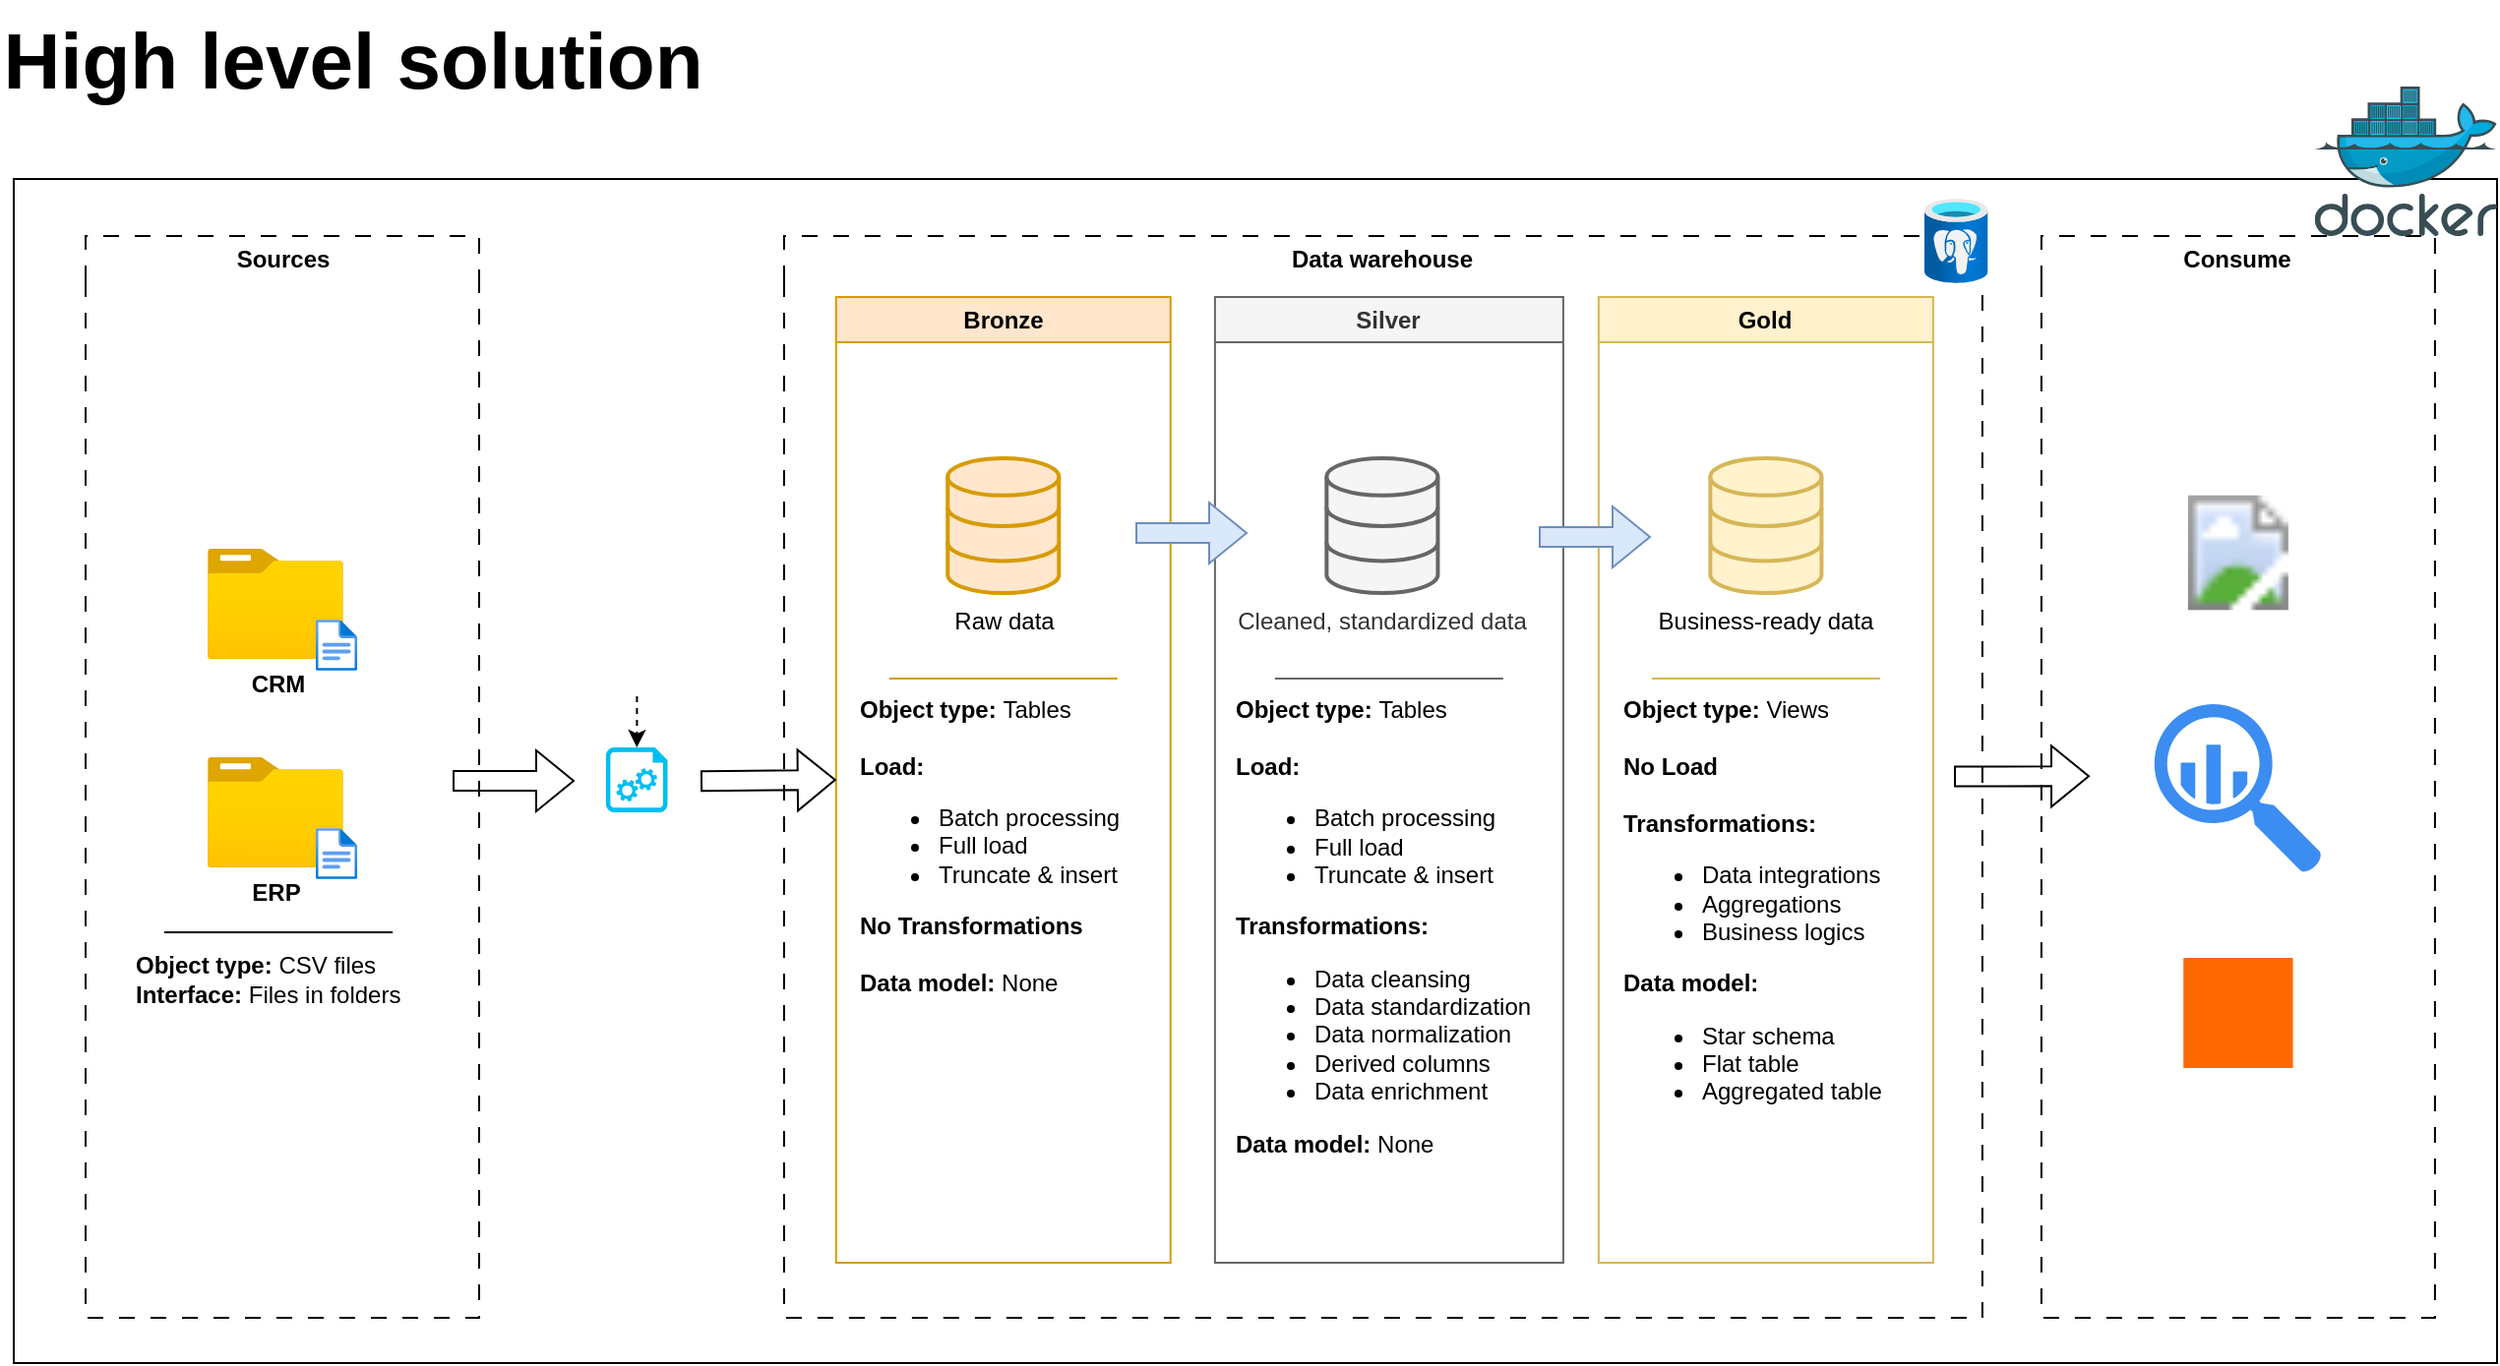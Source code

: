 <mxfile version="28.0.6" pages="3">
  <diagram name="High level solution" id="DK9Ep5LIl_I_j6nnMo4f">
    <mxGraphModel dx="2661" dy="631" grid="0" gridSize="10" guides="1" tooltips="1" connect="1" arrows="1" fold="1" page="0" pageScale="1" pageWidth="850" pageHeight="1100" background="#ffffff" math="0" shadow="0">
      <root>
        <mxCell id="0" />
        <mxCell id="1" parent="0" />
        <mxCell id="jfXP0U7fnwAV7jF9gjKp-58" value="" style="rounded=0;whiteSpace=wrap;html=1;fillColor=none;" vertex="1" parent="1">
          <mxGeometry x="-472" y="689" width="1262" height="602" as="geometry" />
        </mxCell>
        <mxCell id="jfXP0U7fnwAV7jF9gjKp-1" value="Sources" style="swimlane;whiteSpace=wrap;html=1;swimlaneLine=0;dashed=1;dashPattern=8 8;" vertex="1" parent="1">
          <mxGeometry x="-435.5" y="718" width="200" height="550" as="geometry" />
        </mxCell>
        <mxCell id="jfXP0U7fnwAV7jF9gjKp-6" value="" style="group" vertex="1" connectable="0" parent="jfXP0U7fnwAV7jF9gjKp-1">
          <mxGeometry x="61.95" y="265" width="76.1" height="82" as="geometry" />
        </mxCell>
        <mxCell id="jfXP0U7fnwAV7jF9gjKp-57" value="" style="group" vertex="1" connectable="0" parent="jfXP0U7fnwAV7jF9gjKp-6">
          <mxGeometry width="76.1" height="82" as="geometry" />
        </mxCell>
        <mxCell id="jfXP0U7fnwAV7jF9gjKp-7" value="" style="image;aspect=fixed;html=1;points=[];align=center;fontSize=12;image=img/lib/azure2/general/Folder_Blank.svg;" vertex="1" parent="jfXP0U7fnwAV7jF9gjKp-57">
          <mxGeometry width="69" height="56.0" as="geometry" />
        </mxCell>
        <mxCell id="jfXP0U7fnwAV7jF9gjKp-8" value="" style="image;aspect=fixed;html=1;points=[];align=center;fontSize=12;image=img/lib/azure2/general/File.svg;" vertex="1" parent="jfXP0U7fnwAV7jF9gjKp-57">
          <mxGeometry x="55" y="36" width="21.1" height="26" as="geometry" />
        </mxCell>
        <mxCell id="jfXP0U7fnwAV7jF9gjKp-9" value="ERP" style="text;html=1;align=center;verticalAlign=middle;resizable=0;points=[];autosize=1;strokeColor=none;fillColor=none;fontStyle=1" vertex="1" parent="jfXP0U7fnwAV7jF9gjKp-57">
          <mxGeometry x="13" y="56" width="43" height="26" as="geometry" />
        </mxCell>
        <mxCell id="jfXP0U7fnwAV7jF9gjKp-10" value="" style="endArrow=none;html=1;rounded=0;" edge="1" parent="jfXP0U7fnwAV7jF9gjKp-1">
          <mxGeometry width="50" height="50" relative="1" as="geometry">
            <mxPoint x="40" y="354" as="sourcePoint" />
            <mxPoint x="156" y="354" as="targetPoint" />
          </mxGeometry>
        </mxCell>
        <mxCell id="jfXP0U7fnwAV7jF9gjKp-11" value="&lt;b&gt;Object type:&lt;/b&gt; CSV files&lt;div&gt;&lt;b&gt;Interface: &lt;/b&gt;Files in folders&lt;/div&gt;" style="text;html=1;align=left;verticalAlign=middle;resizable=0;points=[];autosize=1;strokeColor=none;fillColor=none;" vertex="1" parent="jfXP0U7fnwAV7jF9gjKp-1">
          <mxGeometry x="23.5" y="357" width="153" height="41" as="geometry" />
        </mxCell>
        <mxCell id="jfXP0U7fnwAV7jF9gjKp-56" value="" style="group" vertex="1" connectable="0" parent="jfXP0U7fnwAV7jF9gjKp-1">
          <mxGeometry x="61.95" y="159" width="76.1" height="82" as="geometry" />
        </mxCell>
        <mxCell id="jfXP0U7fnwAV7jF9gjKp-2" value="CRM" style="text;html=1;align=center;verticalAlign=middle;resizable=0;points=[];autosize=1;strokeColor=none;fillColor=none;fontStyle=1" vertex="1" parent="jfXP0U7fnwAV7jF9gjKp-56">
          <mxGeometry x="13.5" y="56" width="45" height="26" as="geometry" />
        </mxCell>
        <mxCell id="jfXP0U7fnwAV7jF9gjKp-3" value="" style="group" vertex="1" connectable="0" parent="jfXP0U7fnwAV7jF9gjKp-56">
          <mxGeometry width="76.1" height="62" as="geometry" />
        </mxCell>
        <mxCell id="jfXP0U7fnwAV7jF9gjKp-4" value="" style="image;aspect=fixed;html=1;points=[];align=center;fontSize=12;image=img/lib/azure2/general/Folder_Blank.svg;" vertex="1" parent="jfXP0U7fnwAV7jF9gjKp-3">
          <mxGeometry width="69" height="56.0" as="geometry" />
        </mxCell>
        <mxCell id="jfXP0U7fnwAV7jF9gjKp-5" value="" style="image;aspect=fixed;html=1;points=[];align=center;fontSize=12;image=img/lib/azure2/general/File.svg;" vertex="1" parent="jfXP0U7fnwAV7jF9gjKp-3">
          <mxGeometry x="55" y="36" width="21.1" height="26" as="geometry" />
        </mxCell>
        <mxCell id="jfXP0U7fnwAV7jF9gjKp-12" value="Data warehouse" style="swimlane;whiteSpace=wrap;html=1;swimlaneLine=0;dashed=1;dashPattern=8 8;" vertex="1" parent="1">
          <mxGeometry x="-80.55" y="718" width="609" height="550" as="geometry" />
        </mxCell>
        <mxCell id="jfXP0U7fnwAV7jF9gjKp-13" value="Bronze" style="swimlane;whiteSpace=wrap;html=1;fillColor=#ffe6cc;strokeColor=#d79b00;" vertex="1" parent="jfXP0U7fnwAV7jF9gjKp-12">
          <mxGeometry x="26.44" y="31" width="170" height="491" as="geometry">
            <mxRectangle x="24" y="40" width="73" height="26" as="alternateBounds" />
          </mxGeometry>
        </mxCell>
        <mxCell id="jfXP0U7fnwAV7jF9gjKp-14" value="Raw data" style="html=1;verticalLabelPosition=bottom;align=center;labelBackgroundColor=#ffffff;verticalAlign=top;strokeWidth=2;strokeColor=#d79b00;shadow=0;dashed=0;shape=mxgraph.ios7.icons.data;fillColor=#ffe6cc;" vertex="1" parent="jfXP0U7fnwAV7jF9gjKp-13">
          <mxGeometry x="56.73" y="82" width="56.53" height="68.55" as="geometry" />
        </mxCell>
        <mxCell id="jfXP0U7fnwAV7jF9gjKp-15" value="" style="endArrow=none;html=1;rounded=0;fillColor=#ffe6cc;strokeColor=#d79b00;" edge="1" parent="jfXP0U7fnwAV7jF9gjKp-13">
          <mxGeometry width="50" height="50" relative="1" as="geometry">
            <mxPoint x="27.0" y="194.0" as="sourcePoint" />
            <mxPoint x="143" y="194.0" as="targetPoint" />
          </mxGeometry>
        </mxCell>
        <mxCell id="jfXP0U7fnwAV7jF9gjKp-16" value="&lt;b&gt;Object type:&lt;/b&gt;&amp;nbsp;Tables&lt;div&gt;&lt;br&gt;&lt;/div&gt;&lt;div&gt;&lt;b&gt;Load:&lt;/b&gt;&lt;/div&gt;&lt;div&gt;&lt;ul&gt;&lt;li&gt;Batch processing&lt;/li&gt;&lt;li&gt;Full load&lt;/li&gt;&lt;li&gt;Truncate &amp;amp; insert&lt;/li&gt;&lt;/ul&gt;&lt;div&gt;&lt;b&gt;No Transformations&lt;/b&gt;&lt;/div&gt;&lt;/div&gt;&lt;div&gt;&lt;b&gt;&lt;br&gt;&lt;/b&gt;&lt;/div&gt;&lt;div&gt;&lt;div&gt;&lt;b&gt;Data model:&lt;/b&gt; None&lt;/div&gt;&lt;/div&gt;" style="text;html=1;align=left;verticalAlign=middle;resizable=0;points=[];autosize=1;strokeColor=none;fillColor=none;" vertex="1" parent="jfXP0U7fnwAV7jF9gjKp-13">
          <mxGeometry x="9.995" y="196" width="150" height="166" as="geometry" />
        </mxCell>
        <mxCell id="jfXP0U7fnwAV7jF9gjKp-17" value="Silver" style="swimlane;whiteSpace=wrap;html=1;fillColor=#f5f5f5;strokeColor=#666666;fontColor=#333333;" vertex="1" parent="jfXP0U7fnwAV7jF9gjKp-12">
          <mxGeometry x="219" y="31" width="177" height="491" as="geometry" />
        </mxCell>
        <mxCell id="jfXP0U7fnwAV7jF9gjKp-18" value="" style="endArrow=none;html=1;rounded=0;fillColor=#f5f5f5;strokeColor=#666666;" edge="1" parent="jfXP0U7fnwAV7jF9gjKp-17">
          <mxGeometry width="50" height="50" relative="1" as="geometry">
            <mxPoint x="30.5" y="194" as="sourcePoint" />
            <mxPoint x="146.5" y="194" as="targetPoint" />
          </mxGeometry>
        </mxCell>
        <mxCell id="jfXP0U7fnwAV7jF9gjKp-19" value="Cleaned, standardized data" style="html=1;verticalLabelPosition=bottom;align=center;labelBackgroundColor=#ffffff;verticalAlign=top;strokeWidth=2;strokeColor=#666666;shadow=0;dashed=0;shape=mxgraph.ios7.icons.data;fillColor=#f5f5f5;fontColor=#333333;" vertex="1" parent="jfXP0U7fnwAV7jF9gjKp-17">
          <mxGeometry x="56.73" y="82" width="56.53" height="68.55" as="geometry" />
        </mxCell>
        <mxCell id="jfXP0U7fnwAV7jF9gjKp-20" value="&lt;b&gt;Object type:&lt;/b&gt;&amp;nbsp;Tables&lt;div&gt;&lt;br&gt;&lt;/div&gt;&lt;div&gt;&lt;b&gt;Load:&lt;/b&gt;&lt;/div&gt;&lt;div&gt;&lt;ul&gt;&lt;li&gt;Batch processing&lt;/li&gt;&lt;li&gt;Full load&lt;/li&gt;&lt;li&gt;Truncate &amp;amp; insert&lt;/li&gt;&lt;/ul&gt;&lt;div&gt;&lt;b&gt;Transformations:&lt;/b&gt;&lt;/div&gt;&lt;/div&gt;&lt;div&gt;&lt;ul&gt;&lt;li&gt;Data cleansing&lt;/li&gt;&lt;li&gt;Data standardization&lt;/li&gt;&lt;li&gt;Data normalization&lt;/li&gt;&lt;li&gt;Derived columns&lt;/li&gt;&lt;li&gt;Data enrichment&lt;/li&gt;&lt;/ul&gt;&lt;div&gt;&lt;b&gt;Data model:&lt;/b&gt; None&lt;/div&gt;&lt;/div&gt;" style="text;html=1;align=left;verticalAlign=middle;resizable=0;points=[];autosize=1;strokeColor=none;fillColor=none;" vertex="1" parent="jfXP0U7fnwAV7jF9gjKp-17">
          <mxGeometry x="9" y="196" width="168" height="247" as="geometry" />
        </mxCell>
        <mxCell id="jfXP0U7fnwAV7jF9gjKp-25" value="" style="shape=flexArrow;endArrow=classic;html=1;rounded=0;fillColor=#dae8fc;strokeColor=#6c8ebf;" edge="1" parent="jfXP0U7fnwAV7jF9gjKp-17">
          <mxGeometry width="50" height="50" relative="1" as="geometry">
            <mxPoint x="-40.45" y="120.001" as="sourcePoint" />
            <mxPoint x="16.55" y="120.001" as="targetPoint" />
          </mxGeometry>
        </mxCell>
        <mxCell id="jfXP0U7fnwAV7jF9gjKp-21" value="Gold" style="swimlane;whiteSpace=wrap;html=1;fillColor=#fff2cc;strokeColor=#d6b656;" vertex="1" parent="jfXP0U7fnwAV7jF9gjKp-12">
          <mxGeometry x="413.995" y="31" width="170" height="491" as="geometry" />
        </mxCell>
        <mxCell id="jfXP0U7fnwAV7jF9gjKp-22" value="" style="endArrow=none;html=1;rounded=0;fillColor=#fff2cc;strokeColor=#d6b656;" edge="1" parent="jfXP0U7fnwAV7jF9gjKp-21">
          <mxGeometry width="50" height="50" relative="1" as="geometry">
            <mxPoint x="27" y="194.0" as="sourcePoint" />
            <mxPoint x="143" y="194.0" as="targetPoint" />
          </mxGeometry>
        </mxCell>
        <mxCell id="jfXP0U7fnwAV7jF9gjKp-23" value="Business-ready data" style="html=1;verticalLabelPosition=bottom;align=center;labelBackgroundColor=#ffffff;verticalAlign=top;strokeWidth=2;strokeColor=#d6b656;shadow=0;dashed=0;shape=mxgraph.ios7.icons.data;fillColor=#fff2cc;" vertex="1" parent="jfXP0U7fnwAV7jF9gjKp-21">
          <mxGeometry x="56.735" y="82" width="56.53" height="68.55" as="geometry" />
        </mxCell>
        <mxCell id="jfXP0U7fnwAV7jF9gjKp-24" value="&lt;b&gt;Object type:&lt;/b&gt;&amp;nbsp;Views&lt;div&gt;&lt;div&gt;&lt;br&gt;&lt;/div&gt;&lt;div&gt;&lt;b&gt;No Load&lt;/b&gt;&lt;/div&gt;&lt;div&gt;&lt;b&gt;&lt;br&gt;&lt;/b&gt;&lt;/div&gt;&lt;div&gt;&lt;div&gt;&lt;b&gt;Transformations:&lt;/b&gt;&lt;/div&gt;&lt;/div&gt;&lt;div&gt;&lt;ul&gt;&lt;li&gt;Data integrations&lt;/li&gt;&lt;li&gt;Aggregations&lt;/li&gt;&lt;li&gt;Business logics&lt;/li&gt;&lt;/ul&gt;&lt;div&gt;&lt;b&gt;Data model:&lt;/b&gt;&lt;/div&gt;&lt;/div&gt;&lt;div&gt;&lt;ul&gt;&lt;li&gt;Star schema&lt;/li&gt;&lt;li&gt;Flat table&lt;/li&gt;&lt;li&gt;Aggregated table&lt;/li&gt;&lt;/ul&gt;&lt;/div&gt;&lt;/div&gt;" style="text;html=1;align=left;verticalAlign=middle;resizable=0;points=[];autosize=1;strokeColor=none;fillColor=none;" vertex="1" parent="jfXP0U7fnwAV7jF9gjKp-21">
          <mxGeometry x="10.5" y="196" width="149" height="233" as="geometry" />
        </mxCell>
        <mxCell id="jfXP0U7fnwAV7jF9gjKp-74" value="" style="image;aspect=fixed;html=1;points=[];align=center;fontSize=12;image=img/lib/azure2/databases/Azure_Database_PostgreSQL_Server.svg;" vertex="1" parent="jfXP0U7fnwAV7jF9gjKp-12">
          <mxGeometry x="579.55" y="-19" width="32.25" height="43" as="geometry" />
        </mxCell>
        <mxCell id="jfXP0U7fnwAV7jF9gjKp-27" value="Consume" style="swimlane;whiteSpace=wrap;html=1;swimlaneLine=0;dashed=1;dashPattern=8 8;" vertex="1" parent="1">
          <mxGeometry x="558.45" y="718" width="200" height="550" as="geometry" />
        </mxCell>
        <mxCell id="jfXP0U7fnwAV7jF9gjKp-28" value="" style="image;aspect=fixed;html=1;points=[];align=center;fontSize=12;image=img/lib/azure2/power_platform/PowerBI.svg;" vertex="1" parent="jfXP0U7fnwAV7jF9gjKp-27">
          <mxGeometry x="74.5" y="127" width="51" height="68" as="geometry" />
        </mxCell>
        <mxCell id="jfXP0U7fnwAV7jF9gjKp-29" value="" style="sketch=0;html=1;aspect=fixed;strokeColor=none;shadow=0;fillColor=#3B8DF1;verticalAlign=top;labelPosition=center;verticalLabelPosition=bottom;shape=mxgraph.gcp2.big_query" vertex="1" parent="jfXP0U7fnwAV7jF9gjKp-27">
          <mxGeometry x="57.43" y="238" width="85.14" height="86" as="geometry" />
        </mxCell>
        <mxCell id="jfXP0U7fnwAV7jF9gjKp-30" value="" style="points=[];aspect=fixed;html=1;align=center;shadow=0;dashed=0;fillColor=#FF6A00;strokeColor=none;shape=mxgraph.alibaba_cloud.machine_learning;" vertex="1" parent="jfXP0U7fnwAV7jF9gjKp-27">
          <mxGeometry x="72.17" y="367" width="55.66" height="56" as="geometry" />
        </mxCell>
        <mxCell id="jfXP0U7fnwAV7jF9gjKp-34" value="High level solution" style="text;html=1;align=center;verticalAlign=middle;resizable=0;points=[];autosize=1;strokeColor=none;fillColor=none;fontStyle=1;fontSize=40;" vertex="1" parent="1">
          <mxGeometry x="-472.0" y="598" width="343" height="60" as="geometry" />
        </mxCell>
        <mxCell id="jfXP0U7fnwAV7jF9gjKp-26" value="" style="shape=flexArrow;endArrow=classic;html=1;rounded=0;fillColor=#dae8fc;strokeColor=#6c8ebf;" edge="1" parent="1">
          <mxGeometry width="50" height="50" relative="1" as="geometry">
            <mxPoint x="303" y="871" as="sourcePoint" />
            <mxPoint x="360" y="871" as="targetPoint" />
          </mxGeometry>
        </mxCell>
        <mxCell id="jfXP0U7fnwAV7jF9gjKp-59" value="" style="image;sketch=0;aspect=fixed;html=1;points=[];align=center;fontSize=12;image=img/lib/mscae/Docker.svg;" vertex="1" parent="1">
          <mxGeometry x="697.32" y="642" width="92.68" height="76" as="geometry" />
        </mxCell>
        <mxCell id="jfXP0U7fnwAV7jF9gjKp-63" value="" style="shape=flexArrow;endArrow=classic;html=1;rounded=0;entryX=0;entryY=0.5;entryDx=0;entryDy=0;" edge="1" parent="1" target="jfXP0U7fnwAV7jF9gjKp-13">
          <mxGeometry width="50" height="50" relative="1" as="geometry">
            <mxPoint x="-123" y="995.111" as="sourcePoint" />
            <mxPoint x="-114" y="1073.111" as="targetPoint" />
          </mxGeometry>
        </mxCell>
        <mxCell id="1W8CSNj537qYV4bnTyHB-1" value="" style="shape=image;verticalLabelPosition=bottom;verticalAlign=top;imageAspect=0;aspect=fixed;image=https://apache.org/logos/res/spark/spark.png" parent="1" vertex="1">
          <mxGeometry x="-215.95" y="889" width="121.15" height="63" as="geometry" />
        </mxCell>
        <mxCell id="jfXP0U7fnwAV7jF9gjKp-67" value="" style="shape=flexArrow;endArrow=classic;html=1;rounded=0;" edge="1" parent="1">
          <mxGeometry width="50" height="50" relative="1" as="geometry">
            <mxPoint x="-249" y="995" as="sourcePoint" />
            <mxPoint x="-187" y="995" as="targetPoint" />
          </mxGeometry>
        </mxCell>
        <mxCell id="jfXP0U7fnwAV7jF9gjKp-64" value="" style="verticalLabelPosition=bottom;html=1;verticalAlign=top;align=center;strokeColor=none;fillColor=#00BEF2;shape=mxgraph.azure.startup_task;pointerEvents=1;" vertex="1" parent="1">
          <mxGeometry x="-171.05" y="978" width="31.35" height="33" as="geometry" />
        </mxCell>
        <mxCell id="jfXP0U7fnwAV7jF9gjKp-68" style="edgeStyle=orthogonalEdgeStyle;rounded=0;orthogonalLoop=1;jettySize=auto;html=1;entryX=0.5;entryY=0;entryDx=0;entryDy=0;entryPerimeter=0;dashed=1;" edge="1" parent="1" source="1W8CSNj537qYV4bnTyHB-1" target="jfXP0U7fnwAV7jF9gjKp-64">
          <mxGeometry relative="1" as="geometry" />
        </mxCell>
        <mxCell id="jfXP0U7fnwAV7jF9gjKp-75" value="" style="shape=flexArrow;endArrow=classic;html=1;rounded=0;entryX=0;entryY=0.5;entryDx=0;entryDy=0;" edge="1" parent="1">
          <mxGeometry width="50" height="50" relative="1" as="geometry">
            <mxPoint x="514" y="992.731" as="sourcePoint" />
            <mxPoint x="583" y="992.62" as="targetPoint" />
          </mxGeometry>
        </mxCell>
      </root>
    </mxGraphModel>
  </diagram>
  <diagram id="HhFHjO2qFlkdt15dgmTd" name="Data Flow">
    <mxGraphModel dx="1641" dy="688" grid="0" gridSize="10" guides="1" tooltips="1" connect="1" arrows="1" fold="1" page="0" pageScale="1" pageWidth="850" pageHeight="1100" background="#FFFFFF" math="0" shadow="0">
      <root>
        <mxCell id="0" />
        <mxCell id="1" parent="0" />
        <mxCell id="-L58idFECdPpDMa4BPB3-1" value="Data flow" style="text;html=1;align=left;verticalAlign=middle;resizable=0;points=[];autosize=1;strokeColor=none;fillColor=none;fontStyle=1;fontSize=40;" vertex="1" parent="1">
          <mxGeometry x="-316.0" y="117" width="185" height="60" as="geometry" />
        </mxCell>
        <mxCell id="-L58idFECdPpDMa4BPB3-2" value="Sources" style="swimlane;whiteSpace=wrap;html=1;swimlaneLine=0;dashed=1;dashPattern=8 8;" vertex="1" parent="1">
          <mxGeometry x="-316" y="204" width="200" height="401" as="geometry" />
        </mxCell>
        <mxCell id="-L58idFECdPpDMa4BPB3-3" value="" style="group" vertex="1" connectable="0" parent="-L58idFECdPpDMa4BPB3-2">
          <mxGeometry x="61.0" y="260" width="76.1" height="82" as="geometry" />
        </mxCell>
        <mxCell id="-L58idFECdPpDMa4BPB3-4" value="" style="image;aspect=fixed;html=1;points=[];align=center;fontSize=12;image=img/lib/azure2/general/Folder_Blank.svg;" vertex="1" parent="-L58idFECdPpDMa4BPB3-3">
          <mxGeometry width="69" height="56.0" as="geometry" />
        </mxCell>
        <mxCell id="-L58idFECdPpDMa4BPB3-5" value="" style="image;aspect=fixed;html=1;points=[];align=center;fontSize=12;image=img/lib/azure2/general/File.svg;" vertex="1" parent="-L58idFECdPpDMa4BPB3-3">
          <mxGeometry x="55" y="36" width="21.1" height="26" as="geometry" />
        </mxCell>
        <mxCell id="-L58idFECdPpDMa4BPB3-6" value="ERP" style="text;html=1;align=center;verticalAlign=middle;resizable=0;points=[];autosize=1;strokeColor=none;fillColor=none;fontStyle=1" vertex="1" parent="-L58idFECdPpDMa4BPB3-3">
          <mxGeometry x="13" y="56" width="43" height="26" as="geometry" />
        </mxCell>
        <mxCell id="-L58idFECdPpDMa4BPB3-7" value="" style="group" vertex="1" connectable="0" parent="-L58idFECdPpDMa4BPB3-2">
          <mxGeometry x="61.0" y="126" width="76.1" height="82" as="geometry" />
        </mxCell>
        <mxCell id="-L58idFECdPpDMa4BPB3-8" value="CRM" style="text;html=1;align=center;verticalAlign=middle;resizable=0;points=[];autosize=1;strokeColor=none;fillColor=none;fontStyle=1" vertex="1" parent="-L58idFECdPpDMa4BPB3-7">
          <mxGeometry x="13.5" y="56" width="45" height="26" as="geometry" />
        </mxCell>
        <mxCell id="-L58idFECdPpDMa4BPB3-9" value="" style="group" vertex="1" connectable="0" parent="-L58idFECdPpDMa4BPB3-7">
          <mxGeometry width="76.1" height="62" as="geometry" />
        </mxCell>
        <mxCell id="-L58idFECdPpDMa4BPB3-10" value="" style="image;aspect=fixed;html=1;points=[];align=center;fontSize=12;image=img/lib/azure2/general/Folder_Blank.svg;" vertex="1" parent="-L58idFECdPpDMa4BPB3-9">
          <mxGeometry width="69" height="56.0" as="geometry" />
        </mxCell>
        <mxCell id="-L58idFECdPpDMa4BPB3-11" value="" style="image;aspect=fixed;html=1;points=[];align=center;fontSize=12;image=img/lib/azure2/general/File.svg;" vertex="1" parent="-L58idFECdPpDMa4BPB3-9">
          <mxGeometry x="55" y="36" width="21.1" height="26" as="geometry" />
        </mxCell>
        <mxCell id="Hy-3WVaEB45UZ89TR4Wf-4" style="edgeStyle=orthogonalEdgeStyle;rounded=0;orthogonalLoop=1;jettySize=auto;html=1;" edge="1" parent="1" source="-L58idFECdPpDMa4BPB3-10" target="Hy-3WVaEB45UZ89TR4Wf-1">
          <mxGeometry relative="1" as="geometry">
            <Array as="points">
              <mxPoint x="-101" y="358" />
              <mxPoint x="-101" y="318" />
            </Array>
          </mxGeometry>
        </mxCell>
        <mxCell id="Hy-3WVaEB45UZ89TR4Wf-5" style="edgeStyle=orthogonalEdgeStyle;rounded=0;orthogonalLoop=1;jettySize=auto;html=1;" edge="1" parent="1" source="-L58idFECdPpDMa4BPB3-10" target="Hy-3WVaEB45UZ89TR4Wf-2">
          <mxGeometry relative="1" as="geometry">
            <Array as="points">
              <mxPoint x="-143" y="358" />
              <mxPoint x="-143" y="358" />
            </Array>
          </mxGeometry>
        </mxCell>
        <mxCell id="Hy-3WVaEB45UZ89TR4Wf-6" style="edgeStyle=orthogonalEdgeStyle;rounded=0;orthogonalLoop=1;jettySize=auto;html=1;" edge="1" parent="1" source="-L58idFECdPpDMa4BPB3-10" target="Hy-3WVaEB45UZ89TR4Wf-3">
          <mxGeometry relative="1" as="geometry">
            <Array as="points">
              <mxPoint x="-101" y="358" />
              <mxPoint x="-101" y="398" />
            </Array>
          </mxGeometry>
        </mxCell>
        <mxCell id="Hy-3WVaEB45UZ89TR4Wf-10" style="edgeStyle=orthogonalEdgeStyle;rounded=0;orthogonalLoop=1;jettySize=auto;html=1;" edge="1" parent="1" source="-L58idFECdPpDMa4BPB3-4" target="Hy-3WVaEB45UZ89TR4Wf-8">
          <mxGeometry relative="1" as="geometry" />
        </mxCell>
        <mxCell id="Hy-3WVaEB45UZ89TR4Wf-11" style="edgeStyle=orthogonalEdgeStyle;rounded=0;orthogonalLoop=1;jettySize=auto;html=1;" edge="1" parent="1" source="-L58idFECdPpDMa4BPB3-4" target="Hy-3WVaEB45UZ89TR4Wf-7">
          <mxGeometry relative="1" as="geometry" />
        </mxCell>
        <mxCell id="Hy-3WVaEB45UZ89TR4Wf-12" style="edgeStyle=orthogonalEdgeStyle;rounded=0;orthogonalLoop=1;jettySize=auto;html=1;" edge="1" parent="1" source="-L58idFECdPpDMa4BPB3-4" target="Hy-3WVaEB45UZ89TR4Wf-9">
          <mxGeometry relative="1" as="geometry" />
        </mxCell>
        <mxCell id="-L58idFECdPpDMa4BPB3-12" value="PostgreSQL schema" style="swimlane;whiteSpace=wrap;html=1;swimlaneLine=0;dashed=1;dashPattern=8 8;" vertex="1" parent="1">
          <mxGeometry x="-86.55" y="204" width="609" height="406" as="geometry" />
        </mxCell>
        <mxCell id="-L58idFECdPpDMa4BPB3-13" value="Bronze" style="swimlane;whiteSpace=wrap;html=1;fillColor=#ffe6cc;strokeColor=#d79b00;" vertex="1" parent="-L58idFECdPpDMa4BPB3-12">
          <mxGeometry x="24" y="40" width="170" height="340" as="geometry">
            <mxRectangle x="24" y="40" width="73" height="26" as="alternateBounds" />
          </mxGeometry>
        </mxCell>
        <mxCell id="Hy-3WVaEB45UZ89TR4Wf-1" value="crm_sales_details" style="rounded=1;whiteSpace=wrap;html=1;fillColor=#ffe6cc;strokeColor=#d79b00;" vertex="1" parent="-L58idFECdPpDMa4BPB3-13">
          <mxGeometry x="25" y="59" width="120" height="30" as="geometry" />
        </mxCell>
        <mxCell id="Hy-3WVaEB45UZ89TR4Wf-2" value="crm_cust_info" style="rounded=1;whiteSpace=wrap;html=1;fillColor=#ffe6cc;strokeColor=#d79b00;" vertex="1" parent="-L58idFECdPpDMa4BPB3-13">
          <mxGeometry x="25.0" y="99" width="120" height="30" as="geometry" />
        </mxCell>
        <mxCell id="Hy-3WVaEB45UZ89TR4Wf-3" value="crm_prd_info" style="rounded=1;whiteSpace=wrap;html=1;fillColor=#ffe6cc;strokeColor=#d79b00;" vertex="1" parent="-L58idFECdPpDMa4BPB3-13">
          <mxGeometry x="25.0" y="139" width="120" height="30" as="geometry" />
        </mxCell>
        <mxCell id="Hy-3WVaEB45UZ89TR4Wf-7" value="erp_cust_az12" style="rounded=1;whiteSpace=wrap;html=1;fillColor=#ffe6cc;strokeColor=#d79b00;" vertex="1" parent="-L58idFECdPpDMa4BPB3-13">
          <mxGeometry x="25" y="193" width="120" height="30" as="geometry" />
        </mxCell>
        <mxCell id="Hy-3WVaEB45UZ89TR4Wf-8" value="erp_loc_a101" style="rounded=1;whiteSpace=wrap;html=1;fillColor=#ffe6cc;strokeColor=#d79b00;" vertex="1" parent="-L58idFECdPpDMa4BPB3-13">
          <mxGeometry x="25.0" y="233" width="120" height="30" as="geometry" />
        </mxCell>
        <mxCell id="Hy-3WVaEB45UZ89TR4Wf-9" value="erp_px_cat_g1v2" style="rounded=1;whiteSpace=wrap;html=1;fillColor=#ffe6cc;strokeColor=#d79b00;" vertex="1" parent="-L58idFECdPpDMa4BPB3-13">
          <mxGeometry x="25.0" y="273" width="120" height="30" as="geometry" />
        </mxCell>
        <mxCell id="-L58idFECdPpDMa4BPB3-14" value="Silver" style="swimlane;whiteSpace=wrap;html=1;fillColor=#f5f5f5;strokeColor=#666666;fontColor=#333333;" vertex="1" parent="-L58idFECdPpDMa4BPB3-12">
          <mxGeometry x="219" y="40" width="170" height="340" as="geometry" />
        </mxCell>
        <mxCell id="Hy-3WVaEB45UZ89TR4Wf-13" value="crm_sales_details" style="rounded=1;whiteSpace=wrap;html=1;fillColor=#f5f5f5;fontColor=#333333;strokeColor=#666666;" vertex="1" parent="-L58idFECdPpDMa4BPB3-14">
          <mxGeometry x="25.5" y="59" width="120" height="30" as="geometry" />
        </mxCell>
        <mxCell id="Hy-3WVaEB45UZ89TR4Wf-14" value="crm_cust_info" style="rounded=1;whiteSpace=wrap;html=1;fillColor=#f5f5f5;fontColor=#333333;strokeColor=#666666;" vertex="1" parent="-L58idFECdPpDMa4BPB3-14">
          <mxGeometry x="25.5" y="99" width="120" height="30" as="geometry" />
        </mxCell>
        <mxCell id="Hy-3WVaEB45UZ89TR4Wf-15" value="crm_prd_info" style="rounded=1;whiteSpace=wrap;html=1;fillColor=#f5f5f5;fontColor=#333333;strokeColor=#666666;" vertex="1" parent="-L58idFECdPpDMa4BPB3-14">
          <mxGeometry x="25.5" y="139" width="120" height="30" as="geometry" />
        </mxCell>
        <mxCell id="Hy-3WVaEB45UZ89TR4Wf-16" value="erp_cust_info" style="rounded=1;whiteSpace=wrap;html=1;fillColor=#f5f5f5;fontColor=#333333;strokeColor=#666666;" vertex="1" parent="-L58idFECdPpDMa4BPB3-14">
          <mxGeometry x="25.5" y="193" width="120" height="30" as="geometry" />
        </mxCell>
        <mxCell id="Hy-3WVaEB45UZ89TR4Wf-17" value="erp_loc_info" style="rounded=1;whiteSpace=wrap;html=1;fillColor=#f5f5f5;fontColor=#333333;strokeColor=#666666;" vertex="1" parent="-L58idFECdPpDMa4BPB3-14">
          <mxGeometry x="25.5" y="233" width="120" height="30" as="geometry" />
        </mxCell>
        <mxCell id="Hy-3WVaEB45UZ89TR4Wf-18" value="erp_px_cat" style="rounded=1;whiteSpace=wrap;html=1;fillColor=#f5f5f5;fontColor=#333333;strokeColor=#666666;" vertex="1" parent="-L58idFECdPpDMa4BPB3-14">
          <mxGeometry x="25.5" y="273" width="120" height="30" as="geometry" />
        </mxCell>
        <mxCell id="-L58idFECdPpDMa4BPB3-15" value="Gold" style="swimlane;whiteSpace=wrap;html=1;fillColor=#fff2cc;strokeColor=#d6b656;" vertex="1" parent="-L58idFECdPpDMa4BPB3-12">
          <mxGeometry x="413.995" y="40" width="170" height="340" as="geometry" />
        </mxCell>
        <mxCell id="Hy-3WVaEB45UZ89TR4Wf-25" value="fact_sales" style="rounded=1;whiteSpace=wrap;html=1;fillColor=#fff2cc;strokeColor=#d6b656;" vertex="1" parent="-L58idFECdPpDMa4BPB3-15">
          <mxGeometry x="28.555" y="123" width="120" height="30" as="geometry" />
        </mxCell>
        <mxCell id="Hy-3WVaEB45UZ89TR4Wf-26" value="dim_customer" style="rounded=1;whiteSpace=wrap;html=1;fillColor=#fff2cc;strokeColor=#d6b656;" vertex="1" parent="-L58idFECdPpDMa4BPB3-15">
          <mxGeometry x="28.555" y="163" width="120" height="30" as="geometry" />
        </mxCell>
        <mxCell id="Hy-3WVaEB45UZ89TR4Wf-27" value="dim_product" style="rounded=1;whiteSpace=wrap;html=1;fillColor=#fff2cc;strokeColor=#d6b656;" vertex="1" parent="-L58idFECdPpDMa4BPB3-15">
          <mxGeometry x="28.555" y="203" width="120" height="30" as="geometry" />
        </mxCell>
        <mxCell id="Hy-3WVaEB45UZ89TR4Wf-19" style="edgeStyle=orthogonalEdgeStyle;rounded=0;orthogonalLoop=1;jettySize=auto;html=1;entryX=0;entryY=0.5;entryDx=0;entryDy=0;" edge="1" parent="-L58idFECdPpDMa4BPB3-12" source="Hy-3WVaEB45UZ89TR4Wf-1" target="Hy-3WVaEB45UZ89TR4Wf-13">
          <mxGeometry relative="1" as="geometry" />
        </mxCell>
        <mxCell id="Hy-3WVaEB45UZ89TR4Wf-20" style="edgeStyle=orthogonalEdgeStyle;rounded=0;orthogonalLoop=1;jettySize=auto;html=1;" edge="1" parent="-L58idFECdPpDMa4BPB3-12" source="Hy-3WVaEB45UZ89TR4Wf-2" target="Hy-3WVaEB45UZ89TR4Wf-14">
          <mxGeometry relative="1" as="geometry" />
        </mxCell>
        <mxCell id="Hy-3WVaEB45UZ89TR4Wf-21" style="edgeStyle=orthogonalEdgeStyle;rounded=0;orthogonalLoop=1;jettySize=auto;html=1;" edge="1" parent="-L58idFECdPpDMa4BPB3-12" source="Hy-3WVaEB45UZ89TR4Wf-3" target="Hy-3WVaEB45UZ89TR4Wf-15">
          <mxGeometry relative="1" as="geometry" />
        </mxCell>
        <mxCell id="Hy-3WVaEB45UZ89TR4Wf-22" style="edgeStyle=orthogonalEdgeStyle;rounded=0;orthogonalLoop=1;jettySize=auto;html=1;" edge="1" parent="-L58idFECdPpDMa4BPB3-12" source="Hy-3WVaEB45UZ89TR4Wf-7" target="Hy-3WVaEB45UZ89TR4Wf-16">
          <mxGeometry relative="1" as="geometry" />
        </mxCell>
        <mxCell id="Hy-3WVaEB45UZ89TR4Wf-23" style="edgeStyle=orthogonalEdgeStyle;rounded=0;orthogonalLoop=1;jettySize=auto;html=1;" edge="1" parent="-L58idFECdPpDMa4BPB3-12" source="Hy-3WVaEB45UZ89TR4Wf-8" target="Hy-3WVaEB45UZ89TR4Wf-17">
          <mxGeometry relative="1" as="geometry" />
        </mxCell>
        <mxCell id="Hy-3WVaEB45UZ89TR4Wf-24" style="edgeStyle=orthogonalEdgeStyle;rounded=0;orthogonalLoop=1;jettySize=auto;html=1;entryX=0;entryY=0.5;entryDx=0;entryDy=0;" edge="1" parent="-L58idFECdPpDMa4BPB3-12" source="Hy-3WVaEB45UZ89TR4Wf-9" target="Hy-3WVaEB45UZ89TR4Wf-18">
          <mxGeometry relative="1" as="geometry" />
        </mxCell>
        <mxCell id="Hy-3WVaEB45UZ89TR4Wf-28" style="rounded=0;orthogonalLoop=1;jettySize=auto;html=1;entryX=0;entryY=0.5;entryDx=0;entryDy=0;exitX=1;exitY=0.5;exitDx=0;exitDy=0;" edge="1" parent="-L58idFECdPpDMa4BPB3-12" source="Hy-3WVaEB45UZ89TR4Wf-13" target="Hy-3WVaEB45UZ89TR4Wf-25">
          <mxGeometry relative="1" as="geometry" />
        </mxCell>
        <mxCell id="Hy-3WVaEB45UZ89TR4Wf-29" style="rounded=0;orthogonalLoop=1;jettySize=auto;html=1;entryX=0;entryY=0.5;entryDx=0;entryDy=0;exitX=1;exitY=0.5;exitDx=0;exitDy=0;" edge="1" parent="-L58idFECdPpDMa4BPB3-12" source="Hy-3WVaEB45UZ89TR4Wf-14" target="Hy-3WVaEB45UZ89TR4Wf-26">
          <mxGeometry relative="1" as="geometry" />
        </mxCell>
        <mxCell id="Hy-3WVaEB45UZ89TR4Wf-30" style="rounded=0;orthogonalLoop=1;jettySize=auto;html=1;entryX=0;entryY=0.5;entryDx=0;entryDy=0;exitX=1;exitY=0.5;exitDx=0;exitDy=0;" edge="1" parent="-L58idFECdPpDMa4BPB3-12" source="Hy-3WVaEB45UZ89TR4Wf-15" target="Hy-3WVaEB45UZ89TR4Wf-27">
          <mxGeometry relative="1" as="geometry" />
        </mxCell>
        <mxCell id="Hy-3WVaEB45UZ89TR4Wf-31" style="rounded=0;orthogonalLoop=1;jettySize=auto;html=1;exitX=1;exitY=0.5;exitDx=0;exitDy=0;entryX=0;entryY=0.5;entryDx=0;entryDy=0;" edge="1" parent="-L58idFECdPpDMa4BPB3-12" source="Hy-3WVaEB45UZ89TR4Wf-16" target="Hy-3WVaEB45UZ89TR4Wf-26">
          <mxGeometry relative="1" as="geometry" />
        </mxCell>
        <mxCell id="Hy-3WVaEB45UZ89TR4Wf-32" style="rounded=0;orthogonalLoop=1;jettySize=auto;html=1;entryX=0;entryY=0.5;entryDx=0;entryDy=0;exitX=1;exitY=0.5;exitDx=0;exitDy=0;" edge="1" parent="-L58idFECdPpDMa4BPB3-12" source="Hy-3WVaEB45UZ89TR4Wf-17" target="Hy-3WVaEB45UZ89TR4Wf-26">
          <mxGeometry relative="1" as="geometry" />
        </mxCell>
        <mxCell id="Hy-3WVaEB45UZ89TR4Wf-33" style="rounded=0;orthogonalLoop=1;jettySize=auto;html=1;entryX=0;entryY=0.5;entryDx=0;entryDy=0;exitX=1;exitY=0.5;exitDx=0;exitDy=0;" edge="1" parent="-L58idFECdPpDMa4BPB3-12" source="Hy-3WVaEB45UZ89TR4Wf-18" target="Hy-3WVaEB45UZ89TR4Wf-27">
          <mxGeometry relative="1" as="geometry" />
        </mxCell>
      </root>
    </mxGraphModel>
  </diagram>
  <diagram id="eopDEgZHQtfGfbIfpo4B" name="Data Model">
    <mxGraphModel dx="618" dy="386" grid="0" gridSize="10" guides="1" tooltips="1" connect="1" arrows="1" fold="1" page="0" pageScale="1" pageWidth="850" pageHeight="1100" background="#ffffff" math="0" shadow="0">
      <root>
        <mxCell id="0" />
        <mxCell id="1" parent="0" />
        <mxCell id="FsscN7vM1Sbdovh53--H-263" value="" style="edgeStyle=entityRelationEdgeStyle;fontSize=12;html=1;endArrow=ERzeroToMany;startArrow=ERmandOne;rounded=0;entryX=0;entryY=0.5;entryDx=0;entryDy=0;" edge="1" parent="1" source="FsscN7vM1Sbdovh53--H-434" target="FsscN7vM1Sbdovh53--H-490">
          <mxGeometry width="100" height="100" relative="1" as="geometry">
            <mxPoint x="1155" y="772" as="sourcePoint" />
            <mxPoint x="1370" y="837" as="targetPoint" />
          </mxGeometry>
        </mxCell>
        <mxCell id="FsscN7vM1Sbdovh53--H-433" value="gold.dim_customer" style="shape=table;startSize=30;container=1;collapsible=1;childLayout=tableLayout;fixedRows=1;rowLines=0;fontStyle=1;align=center;resizeLast=1;" vertex="1" parent="1">
          <mxGeometry x="925" y="735" width="200" height="270" as="geometry" />
        </mxCell>
        <mxCell id="FsscN7vM1Sbdovh53--H-434" value="" style="shape=tableRow;horizontal=0;startSize=0;swimlaneHead=0;swimlaneBody=0;fillColor=none;collapsible=0;dropTarget=0;points=[[0,0.5],[1,0.5]];portConstraint=eastwest;strokeColor=inherit;top=0;left=0;right=0;bottom=1;" vertex="1" parent="FsscN7vM1Sbdovh53--H-433">
          <mxGeometry y="30" width="200" height="30" as="geometry" />
        </mxCell>
        <mxCell id="FsscN7vM1Sbdovh53--H-435" value="PK" style="shape=partialRectangle;overflow=hidden;connectable=0;fillColor=none;strokeColor=inherit;top=0;left=0;bottom=0;right=0;fontStyle=1;" vertex="1" parent="FsscN7vM1Sbdovh53--H-434">
          <mxGeometry width="30" height="30" as="geometry">
            <mxRectangle width="30" height="30" as="alternateBounds" />
          </mxGeometry>
        </mxCell>
        <mxCell id="FsscN7vM1Sbdovh53--H-436" value="customer_id INT " style="shape=partialRectangle;overflow=hidden;connectable=0;fillColor=none;align=left;strokeColor=inherit;top=0;left=0;bottom=0;right=0;spacingLeft=6;fontStyle=5;" vertex="1" parent="FsscN7vM1Sbdovh53--H-434">
          <mxGeometry x="30" width="170" height="30" as="geometry">
            <mxRectangle width="170" height="30" as="alternateBounds" />
          </mxGeometry>
        </mxCell>
        <mxCell id="FsscN7vM1Sbdovh53--H-437" value="" style="shape=tableRow;horizontal=0;startSize=0;swimlaneHead=0;swimlaneBody=0;fillColor=none;collapsible=0;dropTarget=0;points=[[0,0.5],[1,0.5]];portConstraint=eastwest;strokeColor=inherit;top=0;left=0;right=0;bottom=0;" vertex="1" parent="FsscN7vM1Sbdovh53--H-433">
          <mxGeometry y="60" width="200" height="30" as="geometry" />
        </mxCell>
        <mxCell id="FsscN7vM1Sbdovh53--H-438" value="" style="shape=partialRectangle;overflow=hidden;connectable=0;fillColor=none;strokeColor=inherit;top=0;left=0;bottom=0;right=0;" vertex="1" parent="FsscN7vM1Sbdovh53--H-437">
          <mxGeometry width="30" height="30" as="geometry">
            <mxRectangle width="30" height="30" as="alternateBounds" />
          </mxGeometry>
        </mxCell>
        <mxCell id="FsscN7vM1Sbdovh53--H-439" value="customer_key TEXT" style="shape=partialRectangle;overflow=hidden;connectable=0;fillColor=none;align=left;strokeColor=inherit;top=0;left=0;bottom=0;right=0;spacingLeft=6;" vertex="1" parent="FsscN7vM1Sbdovh53--H-437">
          <mxGeometry x="30" width="170" height="30" as="geometry">
            <mxRectangle width="170" height="30" as="alternateBounds" />
          </mxGeometry>
        </mxCell>
        <mxCell id="FsscN7vM1Sbdovh53--H-440" value="" style="shape=tableRow;horizontal=0;startSize=0;swimlaneHead=0;swimlaneBody=0;fillColor=none;collapsible=0;dropTarget=0;points=[[0,0.5],[1,0.5]];portConstraint=eastwest;strokeColor=inherit;top=0;left=0;right=0;bottom=0;" vertex="1" parent="FsscN7vM1Sbdovh53--H-433">
          <mxGeometry y="90" width="200" height="30" as="geometry" />
        </mxCell>
        <mxCell id="FsscN7vM1Sbdovh53--H-441" value="" style="shape=partialRectangle;overflow=hidden;connectable=0;fillColor=none;strokeColor=inherit;top=0;left=0;bottom=0;right=0;" vertex="1" parent="FsscN7vM1Sbdovh53--H-440">
          <mxGeometry width="30" height="30" as="geometry">
            <mxRectangle width="30" height="30" as="alternateBounds" />
          </mxGeometry>
        </mxCell>
        <mxCell id="FsscN7vM1Sbdovh53--H-442" value="first_name TEXT" style="shape=partialRectangle;overflow=hidden;connectable=0;fillColor=none;align=left;strokeColor=inherit;top=0;left=0;bottom=0;right=0;spacingLeft=6;" vertex="1" parent="FsscN7vM1Sbdovh53--H-440">
          <mxGeometry x="30" width="170" height="30" as="geometry">
            <mxRectangle width="170" height="30" as="alternateBounds" />
          </mxGeometry>
        </mxCell>
        <mxCell id="FsscN7vM1Sbdovh53--H-443" value="" style="shape=tableRow;horizontal=0;startSize=0;swimlaneHead=0;swimlaneBody=0;fillColor=none;collapsible=0;dropTarget=0;points=[[0,0.5],[1,0.5]];portConstraint=eastwest;strokeColor=inherit;top=0;left=0;right=0;bottom=0;" vertex="1" parent="FsscN7vM1Sbdovh53--H-433">
          <mxGeometry y="120" width="200" height="30" as="geometry" />
        </mxCell>
        <mxCell id="FsscN7vM1Sbdovh53--H-444" value="" style="shape=partialRectangle;overflow=hidden;connectable=0;fillColor=none;strokeColor=inherit;top=0;left=0;bottom=0;right=0;" vertex="1" parent="FsscN7vM1Sbdovh53--H-443">
          <mxGeometry width="30" height="30" as="geometry">
            <mxRectangle width="30" height="30" as="alternateBounds" />
          </mxGeometry>
        </mxCell>
        <mxCell id="FsscN7vM1Sbdovh53--H-445" value="last_name TEXT" style="shape=partialRectangle;overflow=hidden;connectable=0;fillColor=none;align=left;strokeColor=inherit;top=0;left=0;bottom=0;right=0;spacingLeft=6;" vertex="1" parent="FsscN7vM1Sbdovh53--H-443">
          <mxGeometry x="30" width="170" height="30" as="geometry">
            <mxRectangle width="170" height="30" as="alternateBounds" />
          </mxGeometry>
        </mxCell>
        <mxCell id="FsscN7vM1Sbdovh53--H-446" value="" style="shape=tableRow;horizontal=0;startSize=0;swimlaneHead=0;swimlaneBody=0;fillColor=none;collapsible=0;dropTarget=0;points=[[0,0.5],[1,0.5]];portConstraint=eastwest;strokeColor=inherit;top=0;left=0;right=0;bottom=0;" vertex="1" parent="FsscN7vM1Sbdovh53--H-433">
          <mxGeometry y="150" width="200" height="30" as="geometry" />
        </mxCell>
        <mxCell id="FsscN7vM1Sbdovh53--H-447" value="" style="shape=partialRectangle;overflow=hidden;connectable=0;fillColor=none;strokeColor=inherit;top=0;left=0;bottom=0;right=0;" vertex="1" parent="FsscN7vM1Sbdovh53--H-446">
          <mxGeometry width="30" height="30" as="geometry">
            <mxRectangle width="30" height="30" as="alternateBounds" />
          </mxGeometry>
        </mxCell>
        <mxCell id="FsscN7vM1Sbdovh53--H-448" value="marital_status TEXT" style="shape=partialRectangle;overflow=hidden;connectable=0;fillColor=none;align=left;strokeColor=inherit;top=0;left=0;bottom=0;right=0;spacingLeft=6;" vertex="1" parent="FsscN7vM1Sbdovh53--H-446">
          <mxGeometry x="30" width="170" height="30" as="geometry">
            <mxRectangle width="170" height="30" as="alternateBounds" />
          </mxGeometry>
        </mxCell>
        <mxCell id="FsscN7vM1Sbdovh53--H-449" value="" style="shape=tableRow;horizontal=0;startSize=0;swimlaneHead=0;swimlaneBody=0;fillColor=none;collapsible=0;dropTarget=0;points=[[0,0.5],[1,0.5]];portConstraint=eastwest;strokeColor=inherit;top=0;left=0;right=0;bottom=0;" vertex="1" parent="FsscN7vM1Sbdovh53--H-433">
          <mxGeometry y="180" width="200" height="30" as="geometry" />
        </mxCell>
        <mxCell id="FsscN7vM1Sbdovh53--H-450" value="" style="shape=partialRectangle;overflow=hidden;connectable=0;fillColor=none;strokeColor=inherit;top=0;left=0;bottom=0;right=0;" vertex="1" parent="FsscN7vM1Sbdovh53--H-449">
          <mxGeometry width="30" height="30" as="geometry">
            <mxRectangle width="30" height="30" as="alternateBounds" />
          </mxGeometry>
        </mxCell>
        <mxCell id="FsscN7vM1Sbdovh53--H-451" value="gender TEXT" style="shape=partialRectangle;overflow=hidden;connectable=0;fillColor=none;align=left;strokeColor=inherit;top=0;left=0;bottom=0;right=0;spacingLeft=6;" vertex="1" parent="FsscN7vM1Sbdovh53--H-449">
          <mxGeometry x="30" width="170" height="30" as="geometry">
            <mxRectangle width="170" height="30" as="alternateBounds" />
          </mxGeometry>
        </mxCell>
        <mxCell id="FsscN7vM1Sbdovh53--H-452" value="" style="shape=tableRow;horizontal=0;startSize=0;swimlaneHead=0;swimlaneBody=0;fillColor=none;collapsible=0;dropTarget=0;points=[[0,0.5],[1,0.5]];portConstraint=eastwest;strokeColor=inherit;top=0;left=0;right=0;bottom=0;" vertex="1" parent="FsscN7vM1Sbdovh53--H-433">
          <mxGeometry y="210" width="200" height="30" as="geometry" />
        </mxCell>
        <mxCell id="FsscN7vM1Sbdovh53--H-453" value="" style="shape=partialRectangle;overflow=hidden;connectable=0;fillColor=none;strokeColor=inherit;top=0;left=0;bottom=0;right=0;" vertex="1" parent="FsscN7vM1Sbdovh53--H-452">
          <mxGeometry width="30" height="30" as="geometry">
            <mxRectangle width="30" height="30" as="alternateBounds" />
          </mxGeometry>
        </mxCell>
        <mxCell id="FsscN7vM1Sbdovh53--H-454" value="country TEXT" style="shape=partialRectangle;overflow=hidden;connectable=0;fillColor=none;align=left;strokeColor=inherit;top=0;left=0;bottom=0;right=0;spacingLeft=6;" vertex="1" parent="FsscN7vM1Sbdovh53--H-452">
          <mxGeometry x="30" width="170" height="30" as="geometry">
            <mxRectangle width="170" height="30" as="alternateBounds" />
          </mxGeometry>
        </mxCell>
        <mxCell id="FsscN7vM1Sbdovh53--H-455" value="" style="shape=tableRow;horizontal=0;startSize=0;swimlaneHead=0;swimlaneBody=0;fillColor=none;collapsible=0;dropTarget=0;points=[[0,0.5],[1,0.5]];portConstraint=eastwest;strokeColor=inherit;top=0;left=0;right=0;bottom=0;" vertex="1" parent="FsscN7vM1Sbdovh53--H-433">
          <mxGeometry y="240" width="200" height="30" as="geometry" />
        </mxCell>
        <mxCell id="FsscN7vM1Sbdovh53--H-456" value="" style="shape=partialRectangle;overflow=hidden;connectable=0;fillColor=none;strokeColor=inherit;top=0;left=0;bottom=0;right=0;" vertex="1" parent="FsscN7vM1Sbdovh53--H-455">
          <mxGeometry width="30" height="30" as="geometry">
            <mxRectangle width="30" height="30" as="alternateBounds" />
          </mxGeometry>
        </mxCell>
        <mxCell id="FsscN7vM1Sbdovh53--H-457" value="birth_date DATE" style="shape=partialRectangle;overflow=hidden;connectable=0;fillColor=none;align=left;strokeColor=inherit;top=0;left=0;bottom=0;right=0;spacingLeft=6;" vertex="1" parent="FsscN7vM1Sbdovh53--H-455">
          <mxGeometry x="30" width="170" height="30" as="geometry">
            <mxRectangle width="170" height="30" as="alternateBounds" />
          </mxGeometry>
        </mxCell>
        <mxCell id="FsscN7vM1Sbdovh53--H-458" value="gold.dim_product" style="shape=table;startSize=30;container=1;collapsible=1;childLayout=tableLayout;fixedRows=1;rowLines=0;fontStyle=1;align=center;resizeLast=1;" vertex="1" parent="1">
          <mxGeometry x="925" y="1035" width="200" height="330" as="geometry" />
        </mxCell>
        <mxCell id="FsscN7vM1Sbdovh53--H-459" value="" style="shape=tableRow;horizontal=0;startSize=0;swimlaneHead=0;swimlaneBody=0;fillColor=none;collapsible=0;dropTarget=0;points=[[0,0.5],[1,0.5]];portConstraint=eastwest;strokeColor=inherit;top=0;left=0;right=0;bottom=1;" vertex="1" parent="FsscN7vM1Sbdovh53--H-458">
          <mxGeometry y="30" width="200" height="30" as="geometry" />
        </mxCell>
        <mxCell id="FsscN7vM1Sbdovh53--H-460" value="PK" style="shape=partialRectangle;overflow=hidden;connectable=0;fillColor=none;strokeColor=inherit;top=0;left=0;bottom=0;right=0;fontStyle=1;" vertex="1" parent="FsscN7vM1Sbdovh53--H-459">
          <mxGeometry width="30" height="30" as="geometry">
            <mxRectangle width="30" height="30" as="alternateBounds" />
          </mxGeometry>
        </mxCell>
        <mxCell id="FsscN7vM1Sbdovh53--H-461" value="product_id INT" style="shape=partialRectangle;overflow=hidden;connectable=0;fillColor=none;align=left;strokeColor=inherit;top=0;left=0;bottom=0;right=0;spacingLeft=6;fontStyle=5;" vertex="1" parent="FsscN7vM1Sbdovh53--H-459">
          <mxGeometry x="30" width="170" height="30" as="geometry">
            <mxRectangle width="170" height="30" as="alternateBounds" />
          </mxGeometry>
        </mxCell>
        <mxCell id="FsscN7vM1Sbdovh53--H-462" value="" style="shape=tableRow;horizontal=0;startSize=0;swimlaneHead=0;swimlaneBody=0;fillColor=none;collapsible=0;dropTarget=0;points=[[0,0.5],[1,0.5]];portConstraint=eastwest;strokeColor=inherit;top=0;left=0;right=0;bottom=1;" vertex="1" parent="FsscN7vM1Sbdovh53--H-458">
          <mxGeometry y="60" width="200" height="30" as="geometry" />
        </mxCell>
        <mxCell id="FsscN7vM1Sbdovh53--H-463" value="FK" style="shape=partialRectangle;overflow=hidden;connectable=0;fillColor=none;strokeColor=inherit;top=0;left=0;bottom=0;right=0;fontStyle=1;" vertex="1" parent="FsscN7vM1Sbdovh53--H-462">
          <mxGeometry width="30" height="30" as="geometry">
            <mxRectangle width="30" height="30" as="alternateBounds" />
          </mxGeometry>
        </mxCell>
        <mxCell id="FsscN7vM1Sbdovh53--H-464" value="product_key TEXT UNIQUE" style="shape=partialRectangle;overflow=hidden;connectable=0;fillColor=none;align=left;strokeColor=inherit;top=0;left=0;bottom=0;right=0;spacingLeft=6;fontStyle=5;" vertex="1" parent="FsscN7vM1Sbdovh53--H-462">
          <mxGeometry x="30" width="170" height="30" as="geometry">
            <mxRectangle width="170" height="30" as="alternateBounds" />
          </mxGeometry>
        </mxCell>
        <mxCell id="FsscN7vM1Sbdovh53--H-465" value="" style="shape=tableRow;horizontal=0;startSize=0;swimlaneHead=0;swimlaneBody=0;fillColor=none;collapsible=0;dropTarget=0;points=[[0,0.5],[1,0.5]];portConstraint=eastwest;strokeColor=inherit;top=0;left=0;right=0;bottom=0;" vertex="1" parent="FsscN7vM1Sbdovh53--H-458">
          <mxGeometry y="90" width="200" height="30" as="geometry" />
        </mxCell>
        <mxCell id="FsscN7vM1Sbdovh53--H-466" value="" style="shape=partialRectangle;overflow=hidden;connectable=0;fillColor=none;strokeColor=inherit;top=0;left=0;bottom=0;right=0;" vertex="1" parent="FsscN7vM1Sbdovh53--H-465">
          <mxGeometry width="30" height="30" as="geometry">
            <mxRectangle width="30" height="30" as="alternateBounds" />
          </mxGeometry>
        </mxCell>
        <mxCell id="FsscN7vM1Sbdovh53--H-467" value="product_name TEXT" style="shape=partialRectangle;overflow=hidden;connectable=0;fillColor=none;align=left;strokeColor=inherit;top=0;left=0;bottom=0;right=0;spacingLeft=6;" vertex="1" parent="FsscN7vM1Sbdovh53--H-465">
          <mxGeometry x="30" width="170" height="30" as="geometry">
            <mxRectangle width="170" height="30" as="alternateBounds" />
          </mxGeometry>
        </mxCell>
        <mxCell id="FsscN7vM1Sbdovh53--H-468" value="" style="shape=tableRow;horizontal=0;startSize=0;swimlaneHead=0;swimlaneBody=0;fillColor=none;collapsible=0;dropTarget=0;points=[[0,0.5],[1,0.5]];portConstraint=eastwest;strokeColor=inherit;top=0;left=0;right=0;bottom=0;" vertex="1" parent="FsscN7vM1Sbdovh53--H-458">
          <mxGeometry y="120" width="200" height="30" as="geometry" />
        </mxCell>
        <mxCell id="FsscN7vM1Sbdovh53--H-469" value="" style="shape=partialRectangle;overflow=hidden;connectable=0;fillColor=none;strokeColor=inherit;top=0;left=0;bottom=0;right=0;" vertex="1" parent="FsscN7vM1Sbdovh53--H-468">
          <mxGeometry width="30" height="30" as="geometry">
            <mxRectangle width="30" height="30" as="alternateBounds" />
          </mxGeometry>
        </mxCell>
        <mxCell id="FsscN7vM1Sbdovh53--H-470" value="product_cost NUMERIC" style="shape=partialRectangle;overflow=hidden;connectable=0;fillColor=none;align=left;strokeColor=inherit;top=0;left=0;bottom=0;right=0;spacingLeft=6;" vertex="1" parent="FsscN7vM1Sbdovh53--H-468">
          <mxGeometry x="30" width="170" height="30" as="geometry">
            <mxRectangle width="170" height="30" as="alternateBounds" />
          </mxGeometry>
        </mxCell>
        <mxCell id="FsscN7vM1Sbdovh53--H-471" value="" style="shape=tableRow;horizontal=0;startSize=0;swimlaneHead=0;swimlaneBody=0;fillColor=none;collapsible=0;dropTarget=0;points=[[0,0.5],[1,0.5]];portConstraint=eastwest;strokeColor=inherit;top=0;left=0;right=0;bottom=0;" vertex="1" parent="FsscN7vM1Sbdovh53--H-458">
          <mxGeometry y="150" width="200" height="30" as="geometry" />
        </mxCell>
        <mxCell id="FsscN7vM1Sbdovh53--H-472" value="" style="shape=partialRectangle;overflow=hidden;connectable=0;fillColor=none;strokeColor=inherit;top=0;left=0;bottom=0;right=0;" vertex="1" parent="FsscN7vM1Sbdovh53--H-471">
          <mxGeometry width="30" height="30" as="geometry">
            <mxRectangle width="30" height="30" as="alternateBounds" />
          </mxGeometry>
        </mxCell>
        <mxCell id="FsscN7vM1Sbdovh53--H-473" value="product_line TEXT" style="shape=partialRectangle;overflow=hidden;connectable=0;fillColor=none;align=left;strokeColor=inherit;top=0;left=0;bottom=0;right=0;spacingLeft=6;" vertex="1" parent="FsscN7vM1Sbdovh53--H-471">
          <mxGeometry x="30" width="170" height="30" as="geometry">
            <mxRectangle width="170" height="30" as="alternateBounds" />
          </mxGeometry>
        </mxCell>
        <mxCell id="FsscN7vM1Sbdovh53--H-474" value="" style="shape=tableRow;horizontal=0;startSize=0;swimlaneHead=0;swimlaneBody=0;fillColor=none;collapsible=0;dropTarget=0;points=[[0,0.5],[1,0.5]];portConstraint=eastwest;strokeColor=inherit;top=0;left=0;right=0;bottom=0;" vertex="1" parent="FsscN7vM1Sbdovh53--H-458">
          <mxGeometry y="180" width="200" height="30" as="geometry" />
        </mxCell>
        <mxCell id="FsscN7vM1Sbdovh53--H-475" value="" style="shape=partialRectangle;overflow=hidden;connectable=0;fillColor=none;strokeColor=inherit;top=0;left=0;bottom=0;right=0;" vertex="1" parent="FsscN7vM1Sbdovh53--H-474">
          <mxGeometry width="30" height="30" as="geometry">
            <mxRectangle width="30" height="30" as="alternateBounds" />
          </mxGeometry>
        </mxCell>
        <mxCell id="FsscN7vM1Sbdovh53--H-476" value="category_id INT" style="shape=partialRectangle;overflow=hidden;connectable=0;fillColor=none;align=left;strokeColor=inherit;top=0;left=0;bottom=0;right=0;spacingLeft=6;" vertex="1" parent="FsscN7vM1Sbdovh53--H-474">
          <mxGeometry x="30" width="170" height="30" as="geometry">
            <mxRectangle width="170" height="30" as="alternateBounds" />
          </mxGeometry>
        </mxCell>
        <mxCell id="FsscN7vM1Sbdovh53--H-477" value="" style="shape=tableRow;horizontal=0;startSize=0;swimlaneHead=0;swimlaneBody=0;fillColor=none;collapsible=0;dropTarget=0;points=[[0,0.5],[1,0.5]];portConstraint=eastwest;strokeColor=inherit;top=0;left=0;right=0;bottom=0;" vertex="1" parent="FsscN7vM1Sbdovh53--H-458">
          <mxGeometry y="210" width="200" height="30" as="geometry" />
        </mxCell>
        <mxCell id="FsscN7vM1Sbdovh53--H-478" value="" style="shape=partialRectangle;overflow=hidden;connectable=0;fillColor=none;strokeColor=inherit;top=0;left=0;bottom=0;right=0;" vertex="1" parent="FsscN7vM1Sbdovh53--H-477">
          <mxGeometry width="30" height="30" as="geometry">
            <mxRectangle width="30" height="30" as="alternateBounds" />
          </mxGeometry>
        </mxCell>
        <mxCell id="FsscN7vM1Sbdovh53--H-479" value="category_name TEXT" style="shape=partialRectangle;overflow=hidden;connectable=0;fillColor=none;align=left;strokeColor=inherit;top=0;left=0;bottom=0;right=0;spacingLeft=6;" vertex="1" parent="FsscN7vM1Sbdovh53--H-477">
          <mxGeometry x="30" width="170" height="30" as="geometry">
            <mxRectangle width="170" height="30" as="alternateBounds" />
          </mxGeometry>
        </mxCell>
        <mxCell id="FsscN7vM1Sbdovh53--H-480" value="" style="shape=tableRow;horizontal=0;startSize=0;swimlaneHead=0;swimlaneBody=0;fillColor=none;collapsible=0;dropTarget=0;points=[[0,0.5],[1,0.5]];portConstraint=eastwest;strokeColor=inherit;top=0;left=0;right=0;bottom=0;" vertex="1" parent="FsscN7vM1Sbdovh53--H-458">
          <mxGeometry y="240" width="200" height="30" as="geometry" />
        </mxCell>
        <mxCell id="FsscN7vM1Sbdovh53--H-481" value="" style="shape=partialRectangle;overflow=hidden;connectable=0;fillColor=none;strokeColor=inherit;top=0;left=0;bottom=0;right=0;" vertex="1" parent="FsscN7vM1Sbdovh53--H-480">
          <mxGeometry width="30" height="30" as="geometry">
            <mxRectangle width="30" height="30" as="alternateBounds" />
          </mxGeometry>
        </mxCell>
        <mxCell id="FsscN7vM1Sbdovh53--H-482" value="sub_category_name TEXT" style="shape=partialRectangle;overflow=hidden;connectable=0;fillColor=none;align=left;strokeColor=inherit;top=0;left=0;bottom=0;right=0;spacingLeft=6;" vertex="1" parent="FsscN7vM1Sbdovh53--H-480">
          <mxGeometry x="30" width="170" height="30" as="geometry">
            <mxRectangle width="170" height="30" as="alternateBounds" />
          </mxGeometry>
        </mxCell>
        <mxCell id="FsscN7vM1Sbdovh53--H-483" value="" style="shape=tableRow;horizontal=0;startSize=0;swimlaneHead=0;swimlaneBody=0;fillColor=none;collapsible=0;dropTarget=0;points=[[0,0.5],[1,0.5]];portConstraint=eastwest;strokeColor=inherit;top=0;left=0;right=0;bottom=0;" vertex="1" parent="FsscN7vM1Sbdovh53--H-458">
          <mxGeometry y="270" width="200" height="30" as="geometry" />
        </mxCell>
        <mxCell id="FsscN7vM1Sbdovh53--H-484" value="" style="shape=partialRectangle;overflow=hidden;connectable=0;fillColor=none;strokeColor=inherit;top=0;left=0;bottom=0;right=0;" vertex="1" parent="FsscN7vM1Sbdovh53--H-483">
          <mxGeometry width="30" height="30" as="geometry">
            <mxRectangle width="30" height="30" as="alternateBounds" />
          </mxGeometry>
        </mxCell>
        <mxCell id="FsscN7vM1Sbdovh53--H-485" value="maintenance TEXT" style="shape=partialRectangle;overflow=hidden;connectable=0;fillColor=none;align=left;strokeColor=inherit;top=0;left=0;bottom=0;right=0;spacingLeft=6;" vertex="1" parent="FsscN7vM1Sbdovh53--H-483">
          <mxGeometry x="30" width="170" height="30" as="geometry">
            <mxRectangle width="170" height="30" as="alternateBounds" />
          </mxGeometry>
        </mxCell>
        <mxCell id="FsscN7vM1Sbdovh53--H-486" value="" style="shape=tableRow;horizontal=0;startSize=0;swimlaneHead=0;swimlaneBody=0;fillColor=none;collapsible=0;dropTarget=0;points=[[0,0.5],[1,0.5]];portConstraint=eastwest;strokeColor=inherit;top=0;left=0;right=0;bottom=0;" vertex="1" parent="FsscN7vM1Sbdovh53--H-458">
          <mxGeometry y="300" width="200" height="30" as="geometry" />
        </mxCell>
        <mxCell id="FsscN7vM1Sbdovh53--H-487" value="" style="shape=partialRectangle;overflow=hidden;connectable=0;fillColor=none;strokeColor=inherit;top=0;left=0;bottom=0;right=0;" vertex="1" parent="FsscN7vM1Sbdovh53--H-486">
          <mxGeometry width="30" height="30" as="geometry">
            <mxRectangle width="30" height="30" as="alternateBounds" />
          </mxGeometry>
        </mxCell>
        <mxCell id="FsscN7vM1Sbdovh53--H-488" value="product_start_date DATE" style="shape=partialRectangle;overflow=hidden;connectable=0;fillColor=none;align=left;strokeColor=inherit;top=0;left=0;bottom=0;right=0;spacingLeft=6;" vertex="1" parent="FsscN7vM1Sbdovh53--H-486">
          <mxGeometry x="30" width="170" height="30" as="geometry">
            <mxRectangle width="170" height="30" as="alternateBounds" />
          </mxGeometry>
        </mxCell>
        <mxCell id="FsscN7vM1Sbdovh53--H-489" value="gold.fact_sales" style="shape=table;startSize=30;container=1;collapsible=1;childLayout=tableLayout;fixedRows=1;rowLines=0;fontStyle=1;align=center;resizeLast=1;" vertex="1" parent="1">
          <mxGeometry x="1252" y="885" width="200" height="300" as="geometry" />
        </mxCell>
        <mxCell id="FsscN7vM1Sbdovh53--H-490" value="" style="shape=tableRow;horizontal=0;startSize=0;swimlaneHead=0;swimlaneBody=0;fillColor=none;collapsible=0;dropTarget=0;points=[[0,0.5],[1,0.5]];portConstraint=eastwest;strokeColor=inherit;top=0;left=0;right=0;bottom=1;" vertex="1" parent="FsscN7vM1Sbdovh53--H-489">
          <mxGeometry y="30" width="200" height="30" as="geometry" />
        </mxCell>
        <mxCell id="FsscN7vM1Sbdovh53--H-491" value="PK" style="shape=partialRectangle;overflow=hidden;connectable=0;fillColor=none;strokeColor=inherit;top=0;left=0;bottom=0;right=0;fontStyle=1;" vertex="1" parent="FsscN7vM1Sbdovh53--H-490">
          <mxGeometry width="30" height="30" as="geometry">
            <mxRectangle width="30" height="30" as="alternateBounds" />
          </mxGeometry>
        </mxCell>
        <mxCell id="FsscN7vM1Sbdovh53--H-492" value="customer_id INT " style="shape=partialRectangle;overflow=hidden;connectable=0;fillColor=none;align=left;strokeColor=inherit;top=0;left=0;bottom=0;right=0;spacingLeft=6;fontStyle=5;" vertex="1" parent="FsscN7vM1Sbdovh53--H-490">
          <mxGeometry x="30" width="170" height="30" as="geometry">
            <mxRectangle width="170" height="30" as="alternateBounds" />
          </mxGeometry>
        </mxCell>
        <mxCell id="FsscN7vM1Sbdovh53--H-493" value="" style="shape=tableRow;horizontal=0;startSize=0;swimlaneHead=0;swimlaneBody=0;fillColor=none;collapsible=0;dropTarget=0;points=[[0,0.5],[1,0.5]];portConstraint=eastwest;strokeColor=inherit;top=0;left=0;right=0;bottom=1;" vertex="1" parent="FsscN7vM1Sbdovh53--H-489">
          <mxGeometry y="60" width="200" height="30" as="geometry" />
        </mxCell>
        <mxCell id="FsscN7vM1Sbdovh53--H-494" value="PK" style="shape=partialRectangle;overflow=hidden;connectable=0;fillColor=none;strokeColor=inherit;top=0;left=0;bottom=0;right=0;fontStyle=1;" vertex="1" parent="FsscN7vM1Sbdovh53--H-493">
          <mxGeometry width="30" height="30" as="geometry">
            <mxRectangle width="30" height="30" as="alternateBounds" />
          </mxGeometry>
        </mxCell>
        <mxCell id="FsscN7vM1Sbdovh53--H-495" value="product_key TEXT " style="shape=partialRectangle;overflow=hidden;connectable=0;fillColor=none;align=left;strokeColor=inherit;top=0;left=0;bottom=0;right=0;spacingLeft=6;fontStyle=5;" vertex="1" parent="FsscN7vM1Sbdovh53--H-493">
          <mxGeometry x="30" width="170" height="30" as="geometry">
            <mxRectangle width="170" height="30" as="alternateBounds" />
          </mxGeometry>
        </mxCell>
        <mxCell id="FsscN7vM1Sbdovh53--H-496" value="" style="shape=tableRow;horizontal=0;startSize=0;swimlaneHead=0;swimlaneBody=0;fillColor=none;collapsible=0;dropTarget=0;points=[[0,0.5],[1,0.5]];portConstraint=eastwest;strokeColor=inherit;top=0;left=0;right=0;bottom=1;" vertex="1" parent="FsscN7vM1Sbdovh53--H-489">
          <mxGeometry y="90" width="200" height="30" as="geometry" />
        </mxCell>
        <mxCell id="FsscN7vM1Sbdovh53--H-497" value="PK" style="shape=partialRectangle;overflow=hidden;connectable=0;fillColor=none;strokeColor=inherit;top=0;left=0;bottom=0;right=0;fontStyle=1;" vertex="1" parent="FsscN7vM1Sbdovh53--H-496">
          <mxGeometry width="30" height="30" as="geometry">
            <mxRectangle width="30" height="30" as="alternateBounds" />
          </mxGeometry>
        </mxCell>
        <mxCell id="FsscN7vM1Sbdovh53--H-498" value="order_number TEXT " style="shape=partialRectangle;overflow=hidden;connectable=0;fillColor=none;align=left;strokeColor=inherit;top=0;left=0;bottom=0;right=0;spacingLeft=6;fontStyle=5;" vertex="1" parent="FsscN7vM1Sbdovh53--H-496">
          <mxGeometry x="30" width="170" height="30" as="geometry">
            <mxRectangle width="170" height="30" as="alternateBounds" />
          </mxGeometry>
        </mxCell>
        <mxCell id="FsscN7vM1Sbdovh53--H-499" value="" style="shape=tableRow;horizontal=0;startSize=0;swimlaneHead=0;swimlaneBody=0;fillColor=none;collapsible=0;dropTarget=0;points=[[0,0.5],[1,0.5]];portConstraint=eastwest;strokeColor=inherit;top=0;left=0;right=0;bottom=0;" vertex="1" parent="FsscN7vM1Sbdovh53--H-489">
          <mxGeometry y="120" width="200" height="30" as="geometry" />
        </mxCell>
        <mxCell id="FsscN7vM1Sbdovh53--H-500" value="" style="shape=partialRectangle;overflow=hidden;connectable=0;fillColor=none;strokeColor=inherit;top=0;left=0;bottom=0;right=0;" vertex="1" parent="FsscN7vM1Sbdovh53--H-499">
          <mxGeometry width="30" height="30" as="geometry">
            <mxRectangle width="30" height="30" as="alternateBounds" />
          </mxGeometry>
        </mxCell>
        <mxCell id="FsscN7vM1Sbdovh53--H-501" value="order_date DATE" style="shape=partialRectangle;overflow=hidden;connectable=0;fillColor=none;align=left;strokeColor=inherit;top=0;left=0;bottom=0;right=0;spacingLeft=6;" vertex="1" parent="FsscN7vM1Sbdovh53--H-499">
          <mxGeometry x="30" width="170" height="30" as="geometry">
            <mxRectangle width="170" height="30" as="alternateBounds" />
          </mxGeometry>
        </mxCell>
        <mxCell id="FsscN7vM1Sbdovh53--H-502" value="" style="shape=tableRow;horizontal=0;startSize=0;swimlaneHead=0;swimlaneBody=0;fillColor=none;collapsible=0;dropTarget=0;points=[[0,0.5],[1,0.5]];portConstraint=eastwest;strokeColor=inherit;top=0;left=0;right=0;bottom=0;" vertex="1" parent="FsscN7vM1Sbdovh53--H-489">
          <mxGeometry y="150" width="200" height="30" as="geometry" />
        </mxCell>
        <mxCell id="FsscN7vM1Sbdovh53--H-503" value="" style="shape=partialRectangle;overflow=hidden;connectable=0;fillColor=none;strokeColor=inherit;top=0;left=0;bottom=0;right=0;" vertex="1" parent="FsscN7vM1Sbdovh53--H-502">
          <mxGeometry width="30" height="30" as="geometry">
            <mxRectangle width="30" height="30" as="alternateBounds" />
          </mxGeometry>
        </mxCell>
        <mxCell id="FsscN7vM1Sbdovh53--H-504" value="ship_date DATE" style="shape=partialRectangle;overflow=hidden;connectable=0;fillColor=none;align=left;strokeColor=inherit;top=0;left=0;bottom=0;right=0;spacingLeft=6;" vertex="1" parent="FsscN7vM1Sbdovh53--H-502">
          <mxGeometry x="30" width="170" height="30" as="geometry">
            <mxRectangle width="170" height="30" as="alternateBounds" />
          </mxGeometry>
        </mxCell>
        <mxCell id="FsscN7vM1Sbdovh53--H-505" value="" style="shape=tableRow;horizontal=0;startSize=0;swimlaneHead=0;swimlaneBody=0;fillColor=none;collapsible=0;dropTarget=0;points=[[0,0.5],[1,0.5]];portConstraint=eastwest;strokeColor=inherit;top=0;left=0;right=0;bottom=0;" vertex="1" parent="FsscN7vM1Sbdovh53--H-489">
          <mxGeometry y="180" width="200" height="30" as="geometry" />
        </mxCell>
        <mxCell id="FsscN7vM1Sbdovh53--H-506" value="" style="shape=partialRectangle;overflow=hidden;connectable=0;fillColor=none;strokeColor=inherit;top=0;left=0;bottom=0;right=0;" vertex="1" parent="FsscN7vM1Sbdovh53--H-505">
          <mxGeometry width="30" height="30" as="geometry">
            <mxRectangle width="30" height="30" as="alternateBounds" />
          </mxGeometry>
        </mxCell>
        <mxCell id="FsscN7vM1Sbdovh53--H-507" value="due_date DATE" style="shape=partialRectangle;overflow=hidden;connectable=0;fillColor=none;align=left;strokeColor=inherit;top=0;left=0;bottom=0;right=0;spacingLeft=6;" vertex="1" parent="FsscN7vM1Sbdovh53--H-505">
          <mxGeometry x="30" width="170" height="30" as="geometry">
            <mxRectangle width="170" height="30" as="alternateBounds" />
          </mxGeometry>
        </mxCell>
        <mxCell id="FsscN7vM1Sbdovh53--H-508" value="" style="shape=tableRow;horizontal=0;startSize=0;swimlaneHead=0;swimlaneBody=0;fillColor=none;collapsible=0;dropTarget=0;points=[[0,0.5],[1,0.5]];portConstraint=eastwest;strokeColor=inherit;top=0;left=0;right=0;bottom=0;" vertex="1" parent="FsscN7vM1Sbdovh53--H-489">
          <mxGeometry y="210" width="200" height="30" as="geometry" />
        </mxCell>
        <mxCell id="FsscN7vM1Sbdovh53--H-509" value="" style="shape=partialRectangle;overflow=hidden;connectable=0;fillColor=none;strokeColor=inherit;top=0;left=0;bottom=0;right=0;" vertex="1" parent="FsscN7vM1Sbdovh53--H-508">
          <mxGeometry width="30" height="30" as="geometry">
            <mxRectangle width="30" height="30" as="alternateBounds" />
          </mxGeometry>
        </mxCell>
        <mxCell id="FsscN7vM1Sbdovh53--H-510" value="sales_amount NUMERIC" style="shape=partialRectangle;overflow=hidden;connectable=0;fillColor=none;align=left;strokeColor=inherit;top=0;left=0;bottom=0;right=0;spacingLeft=6;" vertex="1" parent="FsscN7vM1Sbdovh53--H-508">
          <mxGeometry x="30" width="170" height="30" as="geometry">
            <mxRectangle width="170" height="30" as="alternateBounds" />
          </mxGeometry>
        </mxCell>
        <mxCell id="FsscN7vM1Sbdovh53--H-511" value="" style="shape=tableRow;horizontal=0;startSize=0;swimlaneHead=0;swimlaneBody=0;fillColor=none;collapsible=0;dropTarget=0;points=[[0,0.5],[1,0.5]];portConstraint=eastwest;strokeColor=inherit;top=0;left=0;right=0;bottom=0;" vertex="1" parent="FsscN7vM1Sbdovh53--H-489">
          <mxGeometry y="240" width="200" height="30" as="geometry" />
        </mxCell>
        <mxCell id="FsscN7vM1Sbdovh53--H-512" value="" style="shape=partialRectangle;overflow=hidden;connectable=0;fillColor=none;strokeColor=inherit;top=0;left=0;bottom=0;right=0;" vertex="1" parent="FsscN7vM1Sbdovh53--H-511">
          <mxGeometry width="30" height="30" as="geometry">
            <mxRectangle width="30" height="30" as="alternateBounds" />
          </mxGeometry>
        </mxCell>
        <mxCell id="FsscN7vM1Sbdovh53--H-513" value="quantity INT" style="shape=partialRectangle;overflow=hidden;connectable=0;fillColor=none;align=left;strokeColor=inherit;top=0;left=0;bottom=0;right=0;spacingLeft=6;" vertex="1" parent="FsscN7vM1Sbdovh53--H-511">
          <mxGeometry x="30" width="170" height="30" as="geometry">
            <mxRectangle width="170" height="30" as="alternateBounds" />
          </mxGeometry>
        </mxCell>
        <mxCell id="FsscN7vM1Sbdovh53--H-514" value="" style="shape=tableRow;horizontal=0;startSize=0;swimlaneHead=0;swimlaneBody=0;fillColor=none;collapsible=0;dropTarget=0;points=[[0,0.5],[1,0.5]];portConstraint=eastwest;strokeColor=inherit;top=0;left=0;right=0;bottom=0;" vertex="1" parent="FsscN7vM1Sbdovh53--H-489">
          <mxGeometry y="270" width="200" height="30" as="geometry" />
        </mxCell>
        <mxCell id="FsscN7vM1Sbdovh53--H-515" value="" style="shape=partialRectangle;overflow=hidden;connectable=0;fillColor=none;strokeColor=inherit;top=0;left=0;bottom=0;right=0;" vertex="1" parent="FsscN7vM1Sbdovh53--H-514">
          <mxGeometry width="30" height="30" as="geometry">
            <mxRectangle width="30" height="30" as="alternateBounds" />
          </mxGeometry>
        </mxCell>
        <mxCell id="FsscN7vM1Sbdovh53--H-516" value="price NUMERIC" style="shape=partialRectangle;overflow=hidden;connectable=0;fillColor=none;align=left;strokeColor=inherit;top=0;left=0;bottom=0;right=0;spacingLeft=6;" vertex="1" parent="FsscN7vM1Sbdovh53--H-514">
          <mxGeometry x="30" width="170" height="30" as="geometry">
            <mxRectangle width="170" height="30" as="alternateBounds" />
          </mxGeometry>
        </mxCell>
        <mxCell id="FsscN7vM1Sbdovh53--H-517" value="" style="edgeStyle=entityRelationEdgeStyle;fontSize=12;html=1;endArrow=ERzeroToMany;startArrow=ERmandOne;rounded=0;entryX=0;entryY=0.5;entryDx=0;entryDy=0;exitX=1;exitY=0.5;exitDx=0;exitDy=0;" edge="1" parent="1" source="FsscN7vM1Sbdovh53--H-462" target="FsscN7vM1Sbdovh53--H-493">
          <mxGeometry width="100" height="100" relative="1" as="geometry">
            <mxPoint x="1225" y="972" as="sourcePoint" />
            <mxPoint x="1352" y="1122" as="targetPoint" />
          </mxGeometry>
        </mxCell>
      </root>
    </mxGraphModel>
  </diagram>
</mxfile>
